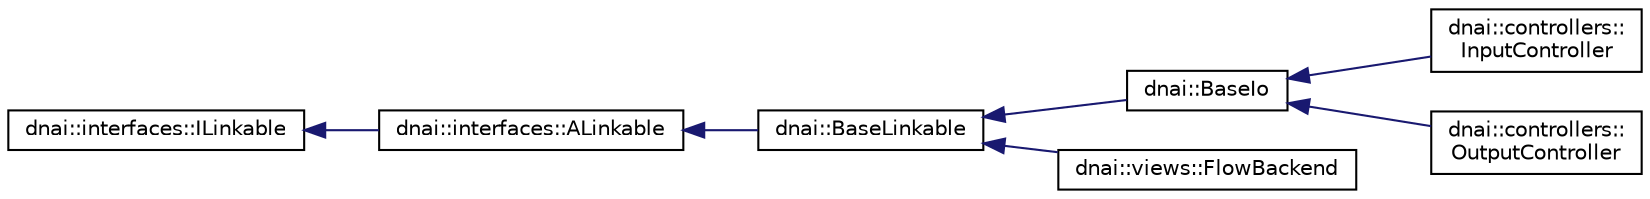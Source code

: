 digraph "Graphical Class Hierarchy"
{
  edge [fontname="Helvetica",fontsize="10",labelfontname="Helvetica",labelfontsize="10"];
  node [fontname="Helvetica",fontsize="10",shape=record];
  rankdir="LR";
  Node1 [label="dnai::interfaces::ILinkable",height=0.2,width=0.4,color="black", fillcolor="white", style="filled",URL="$classdnai_1_1interfaces_1_1_i_linkable.html"];
  Node1 -> Node2 [dir="back",color="midnightblue",fontsize="10",style="solid",fontname="Helvetica"];
  Node2 [label="dnai::interfaces::ALinkable",height=0.2,width=0.4,color="black", fillcolor="white", style="filled",URL="$classdnai_1_1interfaces_1_1_a_linkable.html"];
  Node2 -> Node3 [dir="back",color="midnightblue",fontsize="10",style="solid",fontname="Helvetica"];
  Node3 [label="dnai::BaseLinkable",height=0.2,width=0.4,color="black", fillcolor="white", style="filled",URL="$classdnai_1_1_base_linkable.html"];
  Node3 -> Node4 [dir="back",color="midnightblue",fontsize="10",style="solid",fontname="Helvetica"];
  Node4 [label="dnai::BaseIo",height=0.2,width=0.4,color="black", fillcolor="white", style="filled",URL="$classdnai_1_1_base_io.html"];
  Node4 -> Node5 [dir="back",color="midnightblue",fontsize="10",style="solid",fontname="Helvetica"];
  Node5 [label="dnai::controllers::\lInputController",height=0.2,width=0.4,color="black", fillcolor="white", style="filled",URL="$classdnai_1_1controllers_1_1_input_controller.html"];
  Node4 -> Node6 [dir="back",color="midnightblue",fontsize="10",style="solid",fontname="Helvetica"];
  Node6 [label="dnai::controllers::\lOutputController",height=0.2,width=0.4,color="black", fillcolor="white", style="filled",URL="$classdnai_1_1controllers_1_1_output_controller.html"];
  Node3 -> Node7 [dir="back",color="midnightblue",fontsize="10",style="solid",fontname="Helvetica"];
  Node7 [label="dnai::views::FlowBackend",height=0.2,width=0.4,color="black", fillcolor="white", style="filled",URL="$classdnai_1_1views_1_1_flow_backend.html"];
}
